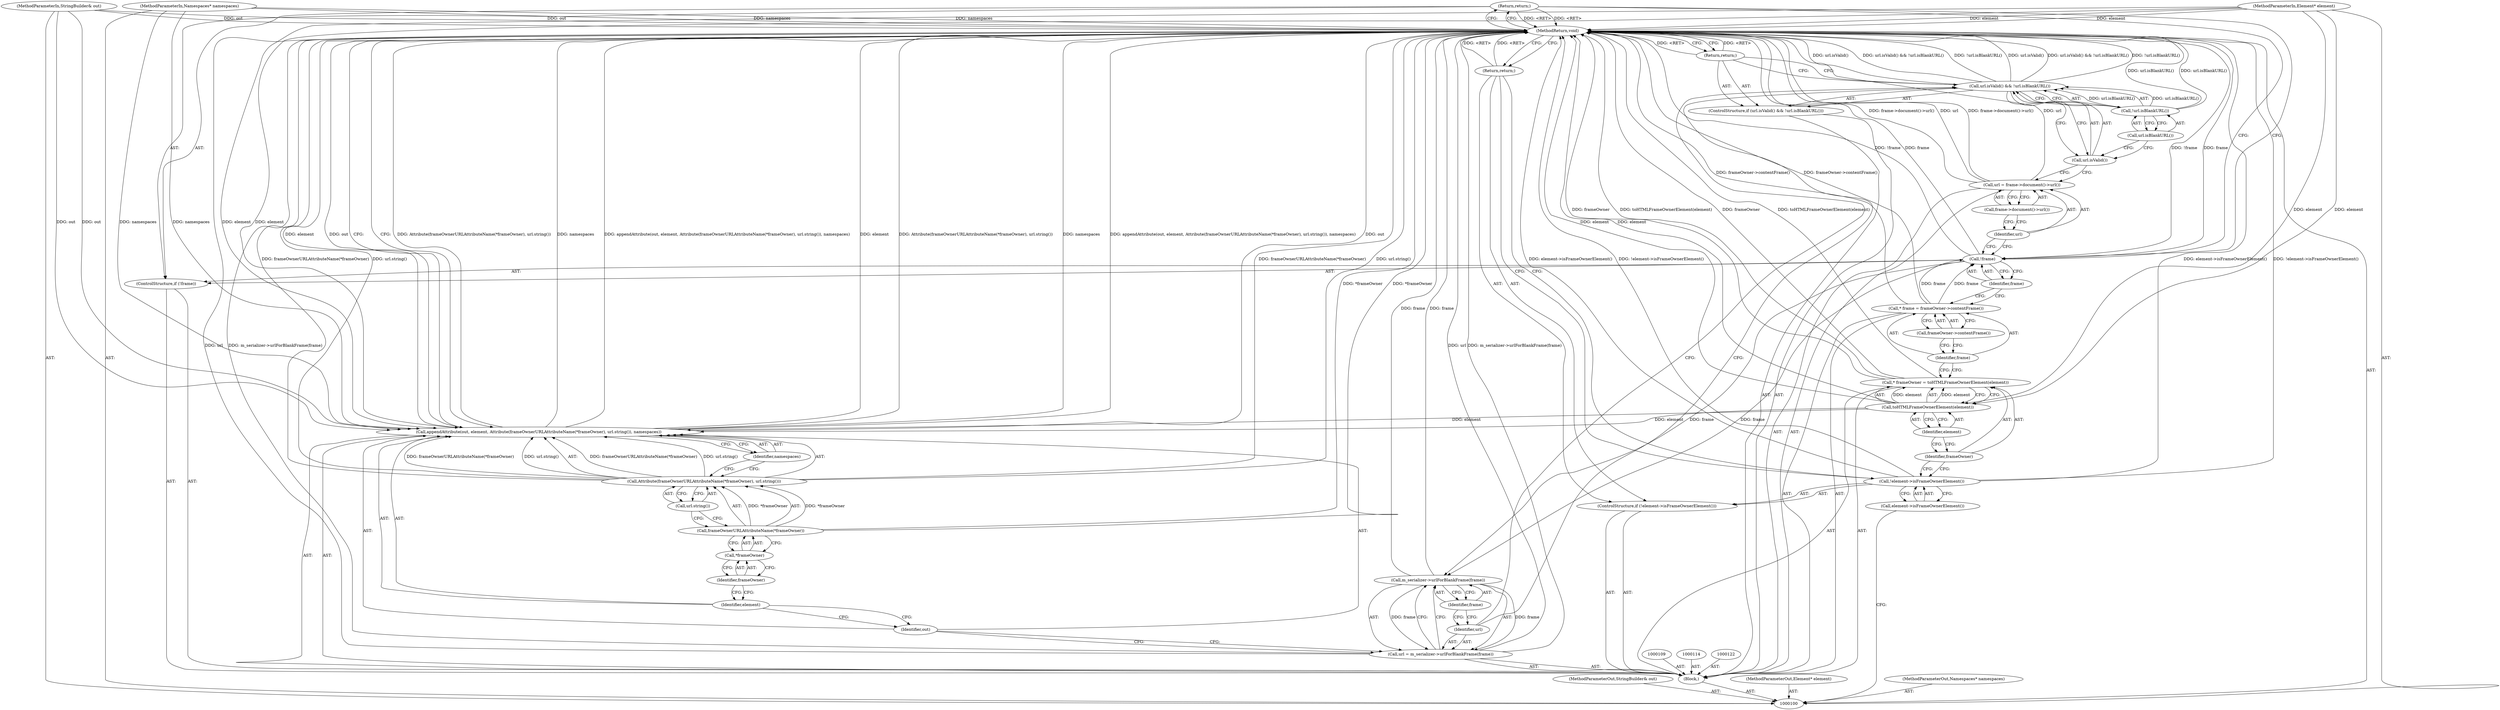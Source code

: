 digraph "0_Chrome_7f0126ff011142c8619b10a6e64d04d1745c503a_3" {
"1000121" [label="(Return,return;)"];
"1000125" [label="(Call,frame->document()->url())"];
"1000123" [label="(Call,url = frame->document()->url())"];
"1000124" [label="(Identifier,url)"];
"1000129" [label="(Call,!url.isBlankURL())"];
"1000130" [label="(Call,url.isBlankURL())"];
"1000126" [label="(ControlStructure,if (url.isValid() && !url.isBlankURL()))"];
"1000127" [label="(Call,url.isValid() && !url.isBlankURL())"];
"1000128" [label="(Call,url.isValid())"];
"1000131" [label="(Return,return;)"];
"1000134" [label="(Call,m_serializer->urlForBlankFrame(frame))"];
"1000135" [label="(Identifier,frame)"];
"1000132" [label="(Call,url = m_serializer->urlForBlankFrame(frame))"];
"1000133" [label="(Identifier,url)"];
"1000144" [label="(Identifier,namespaces)"];
"1000137" [label="(Identifier,out)"];
"1000138" [label="(Identifier,element)"];
"1000139" [label="(Call,Attribute(frameOwnerURLAttributeName(*frameOwner), url.string()))"];
"1000136" [label="(Call,appendAttribute(out, element, Attribute(frameOwnerURLAttributeName(*frameOwner), url.string()), namespaces))"];
"1000140" [label="(Call,frameOwnerURLAttributeName(*frameOwner))"];
"1000141" [label="(Call,*frameOwner)"];
"1000142" [label="(Identifier,frameOwner)"];
"1000143" [label="(Call,url.string())"];
"1000145" [label="(MethodReturn,void)"];
"1000101" [label="(MethodParameterIn,StringBuilder& out)"];
"1000214" [label="(MethodParameterOut,StringBuilder& out)"];
"1000102" [label="(MethodParameterIn,Element* element)"];
"1000215" [label="(MethodParameterOut,Element* element)"];
"1000103" [label="(MethodParameterIn,Namespaces* namespaces)"];
"1000216" [label="(MethodParameterOut,Namespaces* namespaces)"];
"1000104" [label="(Block,)"];
"1000107" [label="(Call,element->isFrameOwnerElement())"];
"1000105" [label="(ControlStructure,if (!element->isFrameOwnerElement()))"];
"1000106" [label="(Call,!element->isFrameOwnerElement())"];
"1000108" [label="(Return,return;)"];
"1000110" [label="(Call,* frameOwner = toHTMLFrameOwnerElement(element))"];
"1000111" [label="(Identifier,frameOwner)"];
"1000112" [label="(Call,toHTMLFrameOwnerElement(element))"];
"1000113" [label="(Identifier,element)"];
"1000116" [label="(Identifier,frame)"];
"1000117" [label="(Call,frameOwner->contentFrame())"];
"1000115" [label="(Call,* frame = frameOwner->contentFrame())"];
"1000118" [label="(ControlStructure,if (!frame))"];
"1000119" [label="(Call,!frame)"];
"1000120" [label="(Identifier,frame)"];
"1000121" -> "1000118"  [label="AST: "];
"1000121" -> "1000119"  [label="CFG: "];
"1000145" -> "1000121"  [label="CFG: "];
"1000121" -> "1000145"  [label="DDG: <RET>"];
"1000125" -> "1000123"  [label="AST: "];
"1000125" -> "1000124"  [label="CFG: "];
"1000123" -> "1000125"  [label="CFG: "];
"1000123" -> "1000104"  [label="AST: "];
"1000123" -> "1000125"  [label="CFG: "];
"1000124" -> "1000123"  [label="AST: "];
"1000125" -> "1000123"  [label="AST: "];
"1000128" -> "1000123"  [label="CFG: "];
"1000123" -> "1000145"  [label="DDG: frame->document()->url()"];
"1000123" -> "1000145"  [label="DDG: url"];
"1000124" -> "1000123"  [label="AST: "];
"1000124" -> "1000119"  [label="CFG: "];
"1000125" -> "1000124"  [label="CFG: "];
"1000129" -> "1000127"  [label="AST: "];
"1000129" -> "1000130"  [label="CFG: "];
"1000130" -> "1000129"  [label="AST: "];
"1000127" -> "1000129"  [label="CFG: "];
"1000129" -> "1000145"  [label="DDG: url.isBlankURL()"];
"1000129" -> "1000127"  [label="DDG: url.isBlankURL()"];
"1000130" -> "1000129"  [label="AST: "];
"1000130" -> "1000128"  [label="CFG: "];
"1000129" -> "1000130"  [label="CFG: "];
"1000126" -> "1000104"  [label="AST: "];
"1000127" -> "1000126"  [label="AST: "];
"1000131" -> "1000126"  [label="AST: "];
"1000127" -> "1000126"  [label="AST: "];
"1000127" -> "1000128"  [label="CFG: "];
"1000127" -> "1000129"  [label="CFG: "];
"1000128" -> "1000127"  [label="AST: "];
"1000129" -> "1000127"  [label="AST: "];
"1000131" -> "1000127"  [label="CFG: "];
"1000133" -> "1000127"  [label="CFG: "];
"1000127" -> "1000145"  [label="DDG: url.isValid() && !url.isBlankURL()"];
"1000127" -> "1000145"  [label="DDG: !url.isBlankURL()"];
"1000127" -> "1000145"  [label="DDG: url.isValid()"];
"1000129" -> "1000127"  [label="DDG: url.isBlankURL()"];
"1000128" -> "1000127"  [label="AST: "];
"1000128" -> "1000123"  [label="CFG: "];
"1000130" -> "1000128"  [label="CFG: "];
"1000127" -> "1000128"  [label="CFG: "];
"1000131" -> "1000126"  [label="AST: "];
"1000131" -> "1000127"  [label="CFG: "];
"1000145" -> "1000131"  [label="CFG: "];
"1000131" -> "1000145"  [label="DDG: <RET>"];
"1000134" -> "1000132"  [label="AST: "];
"1000134" -> "1000135"  [label="CFG: "];
"1000135" -> "1000134"  [label="AST: "];
"1000132" -> "1000134"  [label="CFG: "];
"1000134" -> "1000145"  [label="DDG: frame"];
"1000134" -> "1000132"  [label="DDG: frame"];
"1000119" -> "1000134"  [label="DDG: frame"];
"1000135" -> "1000134"  [label="AST: "];
"1000135" -> "1000133"  [label="CFG: "];
"1000134" -> "1000135"  [label="CFG: "];
"1000132" -> "1000104"  [label="AST: "];
"1000132" -> "1000134"  [label="CFG: "];
"1000133" -> "1000132"  [label="AST: "];
"1000134" -> "1000132"  [label="AST: "];
"1000137" -> "1000132"  [label="CFG: "];
"1000132" -> "1000145"  [label="DDG: m_serializer->urlForBlankFrame(frame)"];
"1000132" -> "1000145"  [label="DDG: url"];
"1000134" -> "1000132"  [label="DDG: frame"];
"1000133" -> "1000132"  [label="AST: "];
"1000133" -> "1000127"  [label="CFG: "];
"1000135" -> "1000133"  [label="CFG: "];
"1000144" -> "1000136"  [label="AST: "];
"1000144" -> "1000139"  [label="CFG: "];
"1000136" -> "1000144"  [label="CFG: "];
"1000137" -> "1000136"  [label="AST: "];
"1000137" -> "1000132"  [label="CFG: "];
"1000138" -> "1000137"  [label="CFG: "];
"1000138" -> "1000136"  [label="AST: "];
"1000138" -> "1000137"  [label="CFG: "];
"1000142" -> "1000138"  [label="CFG: "];
"1000139" -> "1000136"  [label="AST: "];
"1000139" -> "1000143"  [label="CFG: "];
"1000140" -> "1000139"  [label="AST: "];
"1000143" -> "1000139"  [label="AST: "];
"1000144" -> "1000139"  [label="CFG: "];
"1000139" -> "1000145"  [label="DDG: frameOwnerURLAttributeName(*frameOwner)"];
"1000139" -> "1000145"  [label="DDG: url.string()"];
"1000139" -> "1000136"  [label="DDG: frameOwnerURLAttributeName(*frameOwner)"];
"1000139" -> "1000136"  [label="DDG: url.string()"];
"1000140" -> "1000139"  [label="DDG: *frameOwner"];
"1000136" -> "1000104"  [label="AST: "];
"1000136" -> "1000144"  [label="CFG: "];
"1000137" -> "1000136"  [label="AST: "];
"1000138" -> "1000136"  [label="AST: "];
"1000139" -> "1000136"  [label="AST: "];
"1000144" -> "1000136"  [label="AST: "];
"1000145" -> "1000136"  [label="CFG: "];
"1000136" -> "1000145"  [label="DDG: Attribute(frameOwnerURLAttributeName(*frameOwner), url.string())"];
"1000136" -> "1000145"  [label="DDG: namespaces"];
"1000136" -> "1000145"  [label="DDG: appendAttribute(out, element, Attribute(frameOwnerURLAttributeName(*frameOwner), url.string()), namespaces)"];
"1000136" -> "1000145"  [label="DDG: element"];
"1000136" -> "1000145"  [label="DDG: out"];
"1000101" -> "1000136"  [label="DDG: out"];
"1000112" -> "1000136"  [label="DDG: element"];
"1000102" -> "1000136"  [label="DDG: element"];
"1000139" -> "1000136"  [label="DDG: frameOwnerURLAttributeName(*frameOwner)"];
"1000139" -> "1000136"  [label="DDG: url.string()"];
"1000103" -> "1000136"  [label="DDG: namespaces"];
"1000140" -> "1000139"  [label="AST: "];
"1000140" -> "1000141"  [label="CFG: "];
"1000141" -> "1000140"  [label="AST: "];
"1000143" -> "1000140"  [label="CFG: "];
"1000140" -> "1000145"  [label="DDG: *frameOwner"];
"1000140" -> "1000139"  [label="DDG: *frameOwner"];
"1000141" -> "1000140"  [label="AST: "];
"1000141" -> "1000142"  [label="CFG: "];
"1000142" -> "1000141"  [label="AST: "];
"1000140" -> "1000141"  [label="CFG: "];
"1000142" -> "1000141"  [label="AST: "];
"1000142" -> "1000138"  [label="CFG: "];
"1000141" -> "1000142"  [label="CFG: "];
"1000143" -> "1000139"  [label="AST: "];
"1000143" -> "1000140"  [label="CFG: "];
"1000139" -> "1000143"  [label="CFG: "];
"1000145" -> "1000100"  [label="AST: "];
"1000145" -> "1000108"  [label="CFG: "];
"1000145" -> "1000121"  [label="CFG: "];
"1000145" -> "1000131"  [label="CFG: "];
"1000145" -> "1000136"  [label="CFG: "];
"1000115" -> "1000145"  [label="DDG: frameOwner->contentFrame()"];
"1000129" -> "1000145"  [label="DDG: url.isBlankURL()"];
"1000123" -> "1000145"  [label="DDG: frame->document()->url()"];
"1000123" -> "1000145"  [label="DDG: url"];
"1000106" -> "1000145"  [label="DDG: element->isFrameOwnerElement()"];
"1000106" -> "1000145"  [label="DDG: !element->isFrameOwnerElement()"];
"1000139" -> "1000145"  [label="DDG: frameOwnerURLAttributeName(*frameOwner)"];
"1000139" -> "1000145"  [label="DDG: url.string()"];
"1000127" -> "1000145"  [label="DDG: url.isValid() && !url.isBlankURL()"];
"1000127" -> "1000145"  [label="DDG: !url.isBlankURL()"];
"1000127" -> "1000145"  [label="DDG: url.isValid()"];
"1000119" -> "1000145"  [label="DDG: !frame"];
"1000119" -> "1000145"  [label="DDG: frame"];
"1000110" -> "1000145"  [label="DDG: frameOwner"];
"1000110" -> "1000145"  [label="DDG: toHTMLFrameOwnerElement(element)"];
"1000140" -> "1000145"  [label="DDG: *frameOwner"];
"1000136" -> "1000145"  [label="DDG: Attribute(frameOwnerURLAttributeName(*frameOwner), url.string())"];
"1000136" -> "1000145"  [label="DDG: namespaces"];
"1000136" -> "1000145"  [label="DDG: appendAttribute(out, element, Attribute(frameOwnerURLAttributeName(*frameOwner), url.string()), namespaces)"];
"1000136" -> "1000145"  [label="DDG: element"];
"1000136" -> "1000145"  [label="DDG: out"];
"1000103" -> "1000145"  [label="DDG: namespaces"];
"1000132" -> "1000145"  [label="DDG: m_serializer->urlForBlankFrame(frame)"];
"1000132" -> "1000145"  [label="DDG: url"];
"1000102" -> "1000145"  [label="DDG: element"];
"1000134" -> "1000145"  [label="DDG: frame"];
"1000112" -> "1000145"  [label="DDG: element"];
"1000101" -> "1000145"  [label="DDG: out"];
"1000108" -> "1000145"  [label="DDG: <RET>"];
"1000121" -> "1000145"  [label="DDG: <RET>"];
"1000131" -> "1000145"  [label="DDG: <RET>"];
"1000101" -> "1000100"  [label="AST: "];
"1000101" -> "1000145"  [label="DDG: out"];
"1000101" -> "1000136"  [label="DDG: out"];
"1000214" -> "1000100"  [label="AST: "];
"1000102" -> "1000100"  [label="AST: "];
"1000102" -> "1000145"  [label="DDG: element"];
"1000102" -> "1000112"  [label="DDG: element"];
"1000102" -> "1000136"  [label="DDG: element"];
"1000215" -> "1000100"  [label="AST: "];
"1000103" -> "1000100"  [label="AST: "];
"1000103" -> "1000145"  [label="DDG: namespaces"];
"1000103" -> "1000136"  [label="DDG: namespaces"];
"1000216" -> "1000100"  [label="AST: "];
"1000104" -> "1000100"  [label="AST: "];
"1000105" -> "1000104"  [label="AST: "];
"1000109" -> "1000104"  [label="AST: "];
"1000110" -> "1000104"  [label="AST: "];
"1000114" -> "1000104"  [label="AST: "];
"1000115" -> "1000104"  [label="AST: "];
"1000118" -> "1000104"  [label="AST: "];
"1000122" -> "1000104"  [label="AST: "];
"1000123" -> "1000104"  [label="AST: "];
"1000126" -> "1000104"  [label="AST: "];
"1000132" -> "1000104"  [label="AST: "];
"1000136" -> "1000104"  [label="AST: "];
"1000107" -> "1000106"  [label="AST: "];
"1000107" -> "1000100"  [label="CFG: "];
"1000106" -> "1000107"  [label="CFG: "];
"1000105" -> "1000104"  [label="AST: "];
"1000106" -> "1000105"  [label="AST: "];
"1000108" -> "1000105"  [label="AST: "];
"1000106" -> "1000105"  [label="AST: "];
"1000106" -> "1000107"  [label="CFG: "];
"1000107" -> "1000106"  [label="AST: "];
"1000108" -> "1000106"  [label="CFG: "];
"1000111" -> "1000106"  [label="CFG: "];
"1000106" -> "1000145"  [label="DDG: element->isFrameOwnerElement()"];
"1000106" -> "1000145"  [label="DDG: !element->isFrameOwnerElement()"];
"1000108" -> "1000105"  [label="AST: "];
"1000108" -> "1000106"  [label="CFG: "];
"1000145" -> "1000108"  [label="CFG: "];
"1000108" -> "1000145"  [label="DDG: <RET>"];
"1000110" -> "1000104"  [label="AST: "];
"1000110" -> "1000112"  [label="CFG: "];
"1000111" -> "1000110"  [label="AST: "];
"1000112" -> "1000110"  [label="AST: "];
"1000116" -> "1000110"  [label="CFG: "];
"1000110" -> "1000145"  [label="DDG: frameOwner"];
"1000110" -> "1000145"  [label="DDG: toHTMLFrameOwnerElement(element)"];
"1000112" -> "1000110"  [label="DDG: element"];
"1000111" -> "1000110"  [label="AST: "];
"1000111" -> "1000106"  [label="CFG: "];
"1000113" -> "1000111"  [label="CFG: "];
"1000112" -> "1000110"  [label="AST: "];
"1000112" -> "1000113"  [label="CFG: "];
"1000113" -> "1000112"  [label="AST: "];
"1000110" -> "1000112"  [label="CFG: "];
"1000112" -> "1000145"  [label="DDG: element"];
"1000112" -> "1000110"  [label="DDG: element"];
"1000102" -> "1000112"  [label="DDG: element"];
"1000112" -> "1000136"  [label="DDG: element"];
"1000113" -> "1000112"  [label="AST: "];
"1000113" -> "1000111"  [label="CFG: "];
"1000112" -> "1000113"  [label="CFG: "];
"1000116" -> "1000115"  [label="AST: "];
"1000116" -> "1000110"  [label="CFG: "];
"1000117" -> "1000116"  [label="CFG: "];
"1000117" -> "1000115"  [label="AST: "];
"1000117" -> "1000116"  [label="CFG: "];
"1000115" -> "1000117"  [label="CFG: "];
"1000115" -> "1000104"  [label="AST: "];
"1000115" -> "1000117"  [label="CFG: "];
"1000116" -> "1000115"  [label="AST: "];
"1000117" -> "1000115"  [label="AST: "];
"1000120" -> "1000115"  [label="CFG: "];
"1000115" -> "1000145"  [label="DDG: frameOwner->contentFrame()"];
"1000115" -> "1000119"  [label="DDG: frame"];
"1000118" -> "1000104"  [label="AST: "];
"1000119" -> "1000118"  [label="AST: "];
"1000121" -> "1000118"  [label="AST: "];
"1000119" -> "1000118"  [label="AST: "];
"1000119" -> "1000120"  [label="CFG: "];
"1000120" -> "1000119"  [label="AST: "];
"1000121" -> "1000119"  [label="CFG: "];
"1000124" -> "1000119"  [label="CFG: "];
"1000119" -> "1000145"  [label="DDG: !frame"];
"1000119" -> "1000145"  [label="DDG: frame"];
"1000115" -> "1000119"  [label="DDG: frame"];
"1000119" -> "1000134"  [label="DDG: frame"];
"1000120" -> "1000119"  [label="AST: "];
"1000120" -> "1000115"  [label="CFG: "];
"1000119" -> "1000120"  [label="CFG: "];
}
